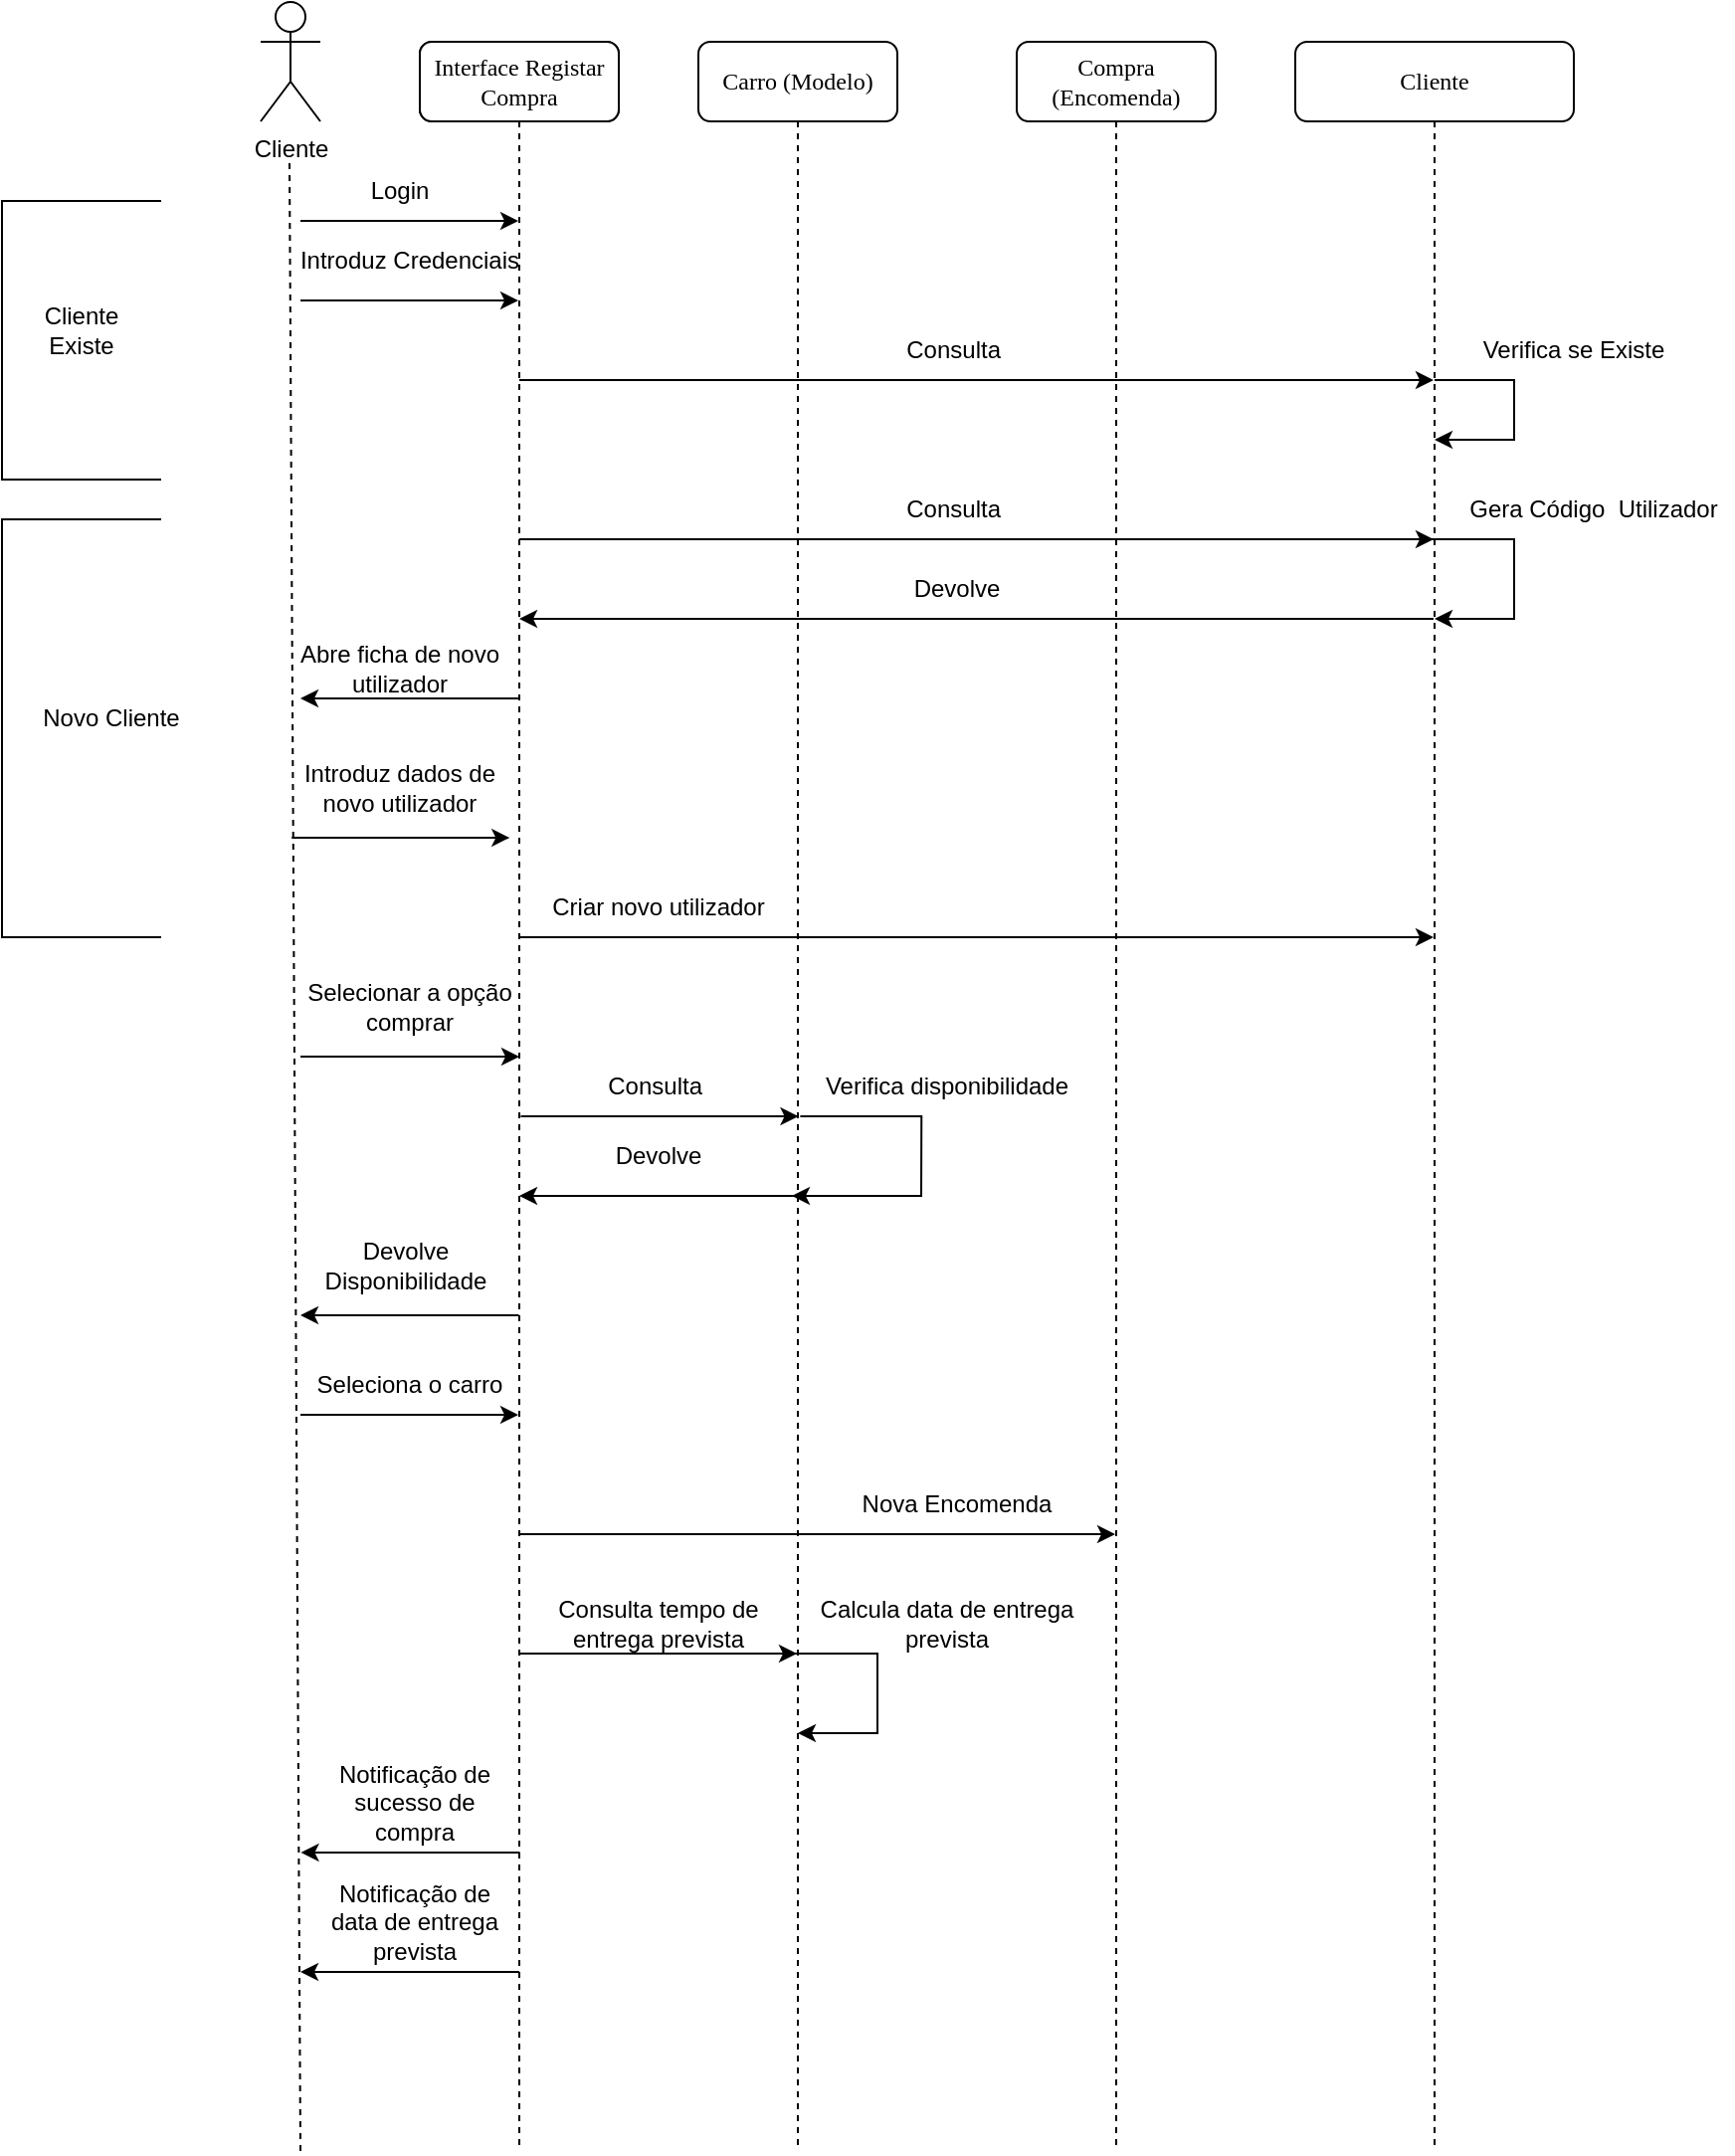 <mxfile version="20.5.3" type="device"><diagram name="Page-1" id="13e1069c-82ec-6db2-03f1-153e76fe0fe0"><mxGraphModel dx="1038" dy="1331" grid="1" gridSize="10" guides="1" tooltips="1" connect="1" arrows="1" fold="1" page="1" pageScale="1" pageWidth="1100" pageHeight="850" background="none" math="0" shadow="0"><root><mxCell id="0"/><mxCell id="1" parent="0"/><mxCell id="7baba1c4bc27f4b0-2" value="Carro (Modelo)" style="shape=umlLifeline;perimeter=lifelinePerimeter;whiteSpace=wrap;html=1;container=1;collapsible=0;recursiveResize=0;outlineConnect=0;rounded=1;shadow=0;comic=0;labelBackgroundColor=none;strokeWidth=1;fontFamily=Verdana;fontSize=12;align=center;" parent="1" vertex="1"><mxGeometry x="470" y="-780" width="100" height="1060" as="geometry"/></mxCell><mxCell id="r2NWOrOh2OBLBsMCldKB-63" value="" style="endArrow=classic;html=1;rounded=0;" parent="7baba1c4bc27f4b0-2" edge="1"><mxGeometry width="50" height="50" relative="1" as="geometry"><mxPoint x="51.201" y="540.0" as="sourcePoint"/><mxPoint x="47" y="580" as="targetPoint"/><Array as="points"><mxPoint x="72.13" y="540"/><mxPoint x="112.13" y="540"/><mxPoint x="112" y="580"/></Array></mxGeometry></mxCell><mxCell id="m33ND-UWbe0_-mWBOn91-1" value="" style="endArrow=classic;html=1;rounded=0;" parent="7baba1c4bc27f4b0-2" edge="1"><mxGeometry width="50" height="50" relative="1" as="geometry"><mxPoint x="50" y="580" as="sourcePoint"/><mxPoint x="-90" y="580" as="targetPoint"/></mxGeometry></mxCell><mxCell id="7baba1c4bc27f4b0-3" value="Compra (Encomenda)" style="shape=umlLifeline;perimeter=lifelinePerimeter;whiteSpace=wrap;html=1;container=1;collapsible=0;recursiveResize=0;outlineConnect=0;rounded=1;shadow=0;comic=0;labelBackgroundColor=none;strokeWidth=1;fontFamily=Verdana;fontSize=12;align=center;" parent="1" vertex="1"><mxGeometry x="630" y="-780" width="100" height="1060" as="geometry"/></mxCell><mxCell id="r2NWOrOh2OBLBsMCldKB-49" value="" style="endArrow=classic;html=1;rounded=0;" parent="7baba1c4bc27f4b0-3" target="7baba1c4bc27f4b0-4" edge="1"><mxGeometry width="50" height="50" relative="1" as="geometry"><mxPoint x="-250" y="250" as="sourcePoint"/><mxPoint x="189.5" y="250" as="targetPoint"/></mxGeometry></mxCell><mxCell id="r2NWOrOh2OBLBsMCldKB-50" value="Consulta&amp;nbsp;" style="text;html=1;strokeColor=none;fillColor=none;align=center;verticalAlign=middle;whiteSpace=wrap;rounded=0;" parent="7baba1c4bc27f4b0-3" vertex="1"><mxGeometry x="-100" y="220" width="140" height="30" as="geometry"/></mxCell><mxCell id="r2NWOrOh2OBLBsMCldKB-51" value="" style="endArrow=classic;html=1;rounded=0;" parent="7baba1c4bc27f4b0-3" target="7baba1c4bc27f4b0-4" edge="1"><mxGeometry width="50" height="50" relative="1" as="geometry"><mxPoint x="189.071" y="250" as="sourcePoint"/><mxPoint x="189.071" y="280" as="targetPoint"/><Array as="points"><mxPoint x="210" y="250"/><mxPoint x="250" y="250"/><mxPoint x="250" y="290"/></Array></mxGeometry></mxCell><mxCell id="7baba1c4bc27f4b0-4" value="Cliente" style="shape=umlLifeline;perimeter=lifelinePerimeter;whiteSpace=wrap;html=1;container=1;collapsible=0;recursiveResize=0;outlineConnect=0;rounded=1;shadow=0;comic=0;labelBackgroundColor=none;strokeWidth=1;fontFamily=Verdana;fontSize=12;align=center;" parent="1" vertex="1"><mxGeometry x="770" y="-780" width="140" height="1060" as="geometry"/></mxCell><mxCell id="7baba1c4bc27f4b0-8" value="Leitor" style="shape=umlLifeline;perimeter=lifelinePerimeter;whiteSpace=wrap;html=1;container=1;collapsible=0;recursiveResize=0;outlineConnect=0;rounded=1;shadow=0;comic=0;labelBackgroundColor=none;strokeWidth=1;fontFamily=Verdana;fontSize=12;align=center;" parent="1" vertex="1"><mxGeometry x="330" y="-780" width="100" height="580" as="geometry"/></mxCell><mxCell id="r2NWOrOh2OBLBsMCldKB-1" value="Cliente" style="shape=umlActor;verticalLabelPosition=bottom;verticalAlign=top;html=1;outlineConnect=0;" parent="1" vertex="1"><mxGeometry x="250" y="-800" width="30" height="60" as="geometry"/></mxCell><mxCell id="r2NWOrOh2OBLBsMCldKB-5" value="Interface Registar Compra" style="shape=umlLifeline;perimeter=lifelinePerimeter;whiteSpace=wrap;html=1;container=1;collapsible=0;recursiveResize=0;outlineConnect=0;rounded=1;shadow=0;comic=0;labelBackgroundColor=none;strokeWidth=1;fontFamily=Verdana;fontSize=12;align=center;" parent="1" vertex="1"><mxGeometry x="330" y="-780" width="100" height="1060" as="geometry"/></mxCell><mxCell id="r2NWOrOh2OBLBsMCldKB-10" value="Login" style="text;html=1;strokeColor=none;fillColor=none;align=center;verticalAlign=middle;whiteSpace=wrap;rounded=0;" parent="r2NWOrOh2OBLBsMCldKB-5" vertex="1"><mxGeometry x="-40" y="60" width="60" height="30" as="geometry"/></mxCell><mxCell id="r2NWOrOh2OBLBsMCldKB-57" value="Abre ficha de novo utilizador" style="text;html=1;strokeColor=none;fillColor=none;align=center;verticalAlign=middle;whiteSpace=wrap;rounded=0;" parent="r2NWOrOh2OBLBsMCldKB-5" vertex="1"><mxGeometry x="-80" y="300" width="140" height="30" as="geometry"/></mxCell><mxCell id="r2NWOrOh2OBLBsMCldKB-65" value="" style="endArrow=classic;html=1;rounded=0;" parent="r2NWOrOh2OBLBsMCldKB-5" edge="1"><mxGeometry width="50" height="50" relative="1" as="geometry"><mxPoint x="-64.38" y="400.0" as="sourcePoint"/><mxPoint x="45.12" y="400.0" as="targetPoint"/></mxGeometry></mxCell><mxCell id="r2NWOrOh2OBLBsMCldKB-66" value="Introduz dados de novo utilizador" style="text;html=1;strokeColor=none;fillColor=none;align=center;verticalAlign=middle;whiteSpace=wrap;rounded=0;" parent="r2NWOrOh2OBLBsMCldKB-5" vertex="1"><mxGeometry x="-60" y="360" width="100" height="30" as="geometry"/></mxCell><mxCell id="r2NWOrOh2OBLBsMCldKB-74" value="" style="endArrow=classic;html=1;rounded=0;" parent="r2NWOrOh2OBLBsMCldKB-5" edge="1"><mxGeometry width="50" height="50" relative="1" as="geometry"><mxPoint x="49.75" y="640" as="sourcePoint"/><mxPoint x="-60" y="640" as="targetPoint"/></mxGeometry></mxCell><mxCell id="r2NWOrOh2OBLBsMCldKB-15" value="Seleciona o carro" style="text;html=1;strokeColor=none;fillColor=none;align=center;verticalAlign=middle;whiteSpace=wrap;rounded=0;" parent="r2NWOrOh2OBLBsMCldKB-5" vertex="1"><mxGeometry x="-60" y="660" width="110.25" height="30" as="geometry"/></mxCell><mxCell id="r2NWOrOh2OBLBsMCldKB-58" value="" style="endArrow=classic;html=1;rounded=0;exitX=0;exitY=1;exitDx=0;exitDy=0;" parent="r2NWOrOh2OBLBsMCldKB-5" source="r2NWOrOh2OBLBsMCldKB-15" target="r2NWOrOh2OBLBsMCldKB-5" edge="1"><mxGeometry width="50" height="50" relative="1" as="geometry"><mxPoint x="-54.87" y="720" as="sourcePoint"/><mxPoint x="52.51" y="720" as="targetPoint"/></mxGeometry></mxCell><mxCell id="r2NWOrOh2OBLBsMCldKB-37" value="" style="endArrow=classic;html=1;rounded=0;" parent="r2NWOrOh2OBLBsMCldKB-5" edge="1"><mxGeometry width="50" height="50" relative="1" as="geometry"><mxPoint x="50.251" y="910" as="sourcePoint"/><mxPoint x="-59.75" y="910" as="targetPoint"/><Array as="points"/></mxGeometry></mxCell><mxCell id="gsoLwcL-x3QikOKI3JAA-7" value="" style="endArrow=classic;html=1;rounded=0;" parent="r2NWOrOh2OBLBsMCldKB-5" target="7baba1c4bc27f4b0-2" edge="1"><mxGeometry width="50" height="50" relative="1" as="geometry"><mxPoint x="50.25" y="810" as="sourcePoint"/><mxPoint x="100.25" y="760" as="targetPoint"/></mxGeometry></mxCell><mxCell id="gsoLwcL-x3QikOKI3JAA-11" value="" style="endArrow=classic;html=1;rounded=0;" parent="r2NWOrOh2OBLBsMCldKB-5" edge="1"><mxGeometry width="50" height="50" relative="1" as="geometry"><mxPoint x="50" y="970" as="sourcePoint"/><mxPoint x="-60" y="970" as="targetPoint"/></mxGeometry></mxCell><mxCell id="r2NWOrOh2OBLBsMCldKB-8" value="" style="endArrow=none;dashed=1;html=1;rounded=0;" parent="1" edge="1"><mxGeometry width="50" height="50" relative="1" as="geometry"><mxPoint x="270" y="280" as="sourcePoint"/><mxPoint x="264.5" y="-720" as="targetPoint"/></mxGeometry></mxCell><mxCell id="r2NWOrOh2OBLBsMCldKB-9" value="" style="endArrow=classic;html=1;rounded=0;" parent="1" target="r2NWOrOh2OBLBsMCldKB-5" edge="1"><mxGeometry width="50" height="50" relative="1" as="geometry"><mxPoint x="270" y="-690" as="sourcePoint"/><mxPoint x="320" y="-740" as="targetPoint"/></mxGeometry></mxCell><mxCell id="r2NWOrOh2OBLBsMCldKB-29" value="Nova Encomenda" style="text;html=1;strokeColor=none;fillColor=none;align=center;verticalAlign=middle;whiteSpace=wrap;rounded=0;" parent="1" vertex="1"><mxGeometry x="540" y="-60" width="120" height="30" as="geometry"/></mxCell><mxCell id="r2NWOrOh2OBLBsMCldKB-13" value="Selecionar a opção comprar" style="text;html=1;strokeColor=none;fillColor=none;align=center;verticalAlign=middle;whiteSpace=wrap;rounded=0;" parent="1" vertex="1"><mxGeometry x="250" y="-310" width="150" height="30" as="geometry"/></mxCell><mxCell id="r2NWOrOh2OBLBsMCldKB-38" value="" style="endArrow=classic;html=1;rounded=0;" parent="1" target="r2NWOrOh2OBLBsMCldKB-5" edge="1"><mxGeometry width="50" height="50" relative="1" as="geometry"><mxPoint x="270" y="-650" as="sourcePoint"/><mxPoint x="640" y="-590" as="targetPoint"/></mxGeometry></mxCell><mxCell id="r2NWOrOh2OBLBsMCldKB-39" value="Introduz Credenciais" style="text;html=1;strokeColor=none;fillColor=none;align=center;verticalAlign=middle;whiteSpace=wrap;rounded=0;" parent="1" vertex="1"><mxGeometry x="261.18" y="-680" width="127.63" height="20" as="geometry"/></mxCell><mxCell id="r2NWOrOh2OBLBsMCldKB-41" value="" style="endArrow=classic;html=1;rounded=0;" parent="1" target="7baba1c4bc27f4b0-4" edge="1"><mxGeometry width="50" height="50" relative="1" as="geometry"><mxPoint x="380" y="-610" as="sourcePoint"/><mxPoint x="679.5" y="-610" as="targetPoint"/></mxGeometry></mxCell><mxCell id="r2NWOrOh2OBLBsMCldKB-42" value="Consulta&amp;nbsp;" style="text;html=1;strokeColor=none;fillColor=none;align=center;verticalAlign=middle;whiteSpace=wrap;rounded=0;" parent="1" vertex="1"><mxGeometry x="530" y="-640" width="140" height="30" as="geometry"/></mxCell><mxCell id="r2NWOrOh2OBLBsMCldKB-43" value="" style="endArrow=classic;html=1;rounded=0;" parent="1" source="7baba1c4bc27f4b0-4" target="7baba1c4bc27f4b0-4" edge="1"><mxGeometry width="50" height="50" relative="1" as="geometry"><mxPoint x="590" y="-540" as="sourcePoint"/><mxPoint x="890" y="-480" as="targetPoint"/><Array as="points"><mxPoint x="840" y="-610"/><mxPoint x="880" y="-610"/><mxPoint x="880" y="-580"/></Array></mxGeometry></mxCell><mxCell id="r2NWOrOh2OBLBsMCldKB-44" value="Verifica se Existe" style="text;html=1;strokeColor=none;fillColor=none;align=center;verticalAlign=middle;whiteSpace=wrap;rounded=0;" parent="1" vertex="1"><mxGeometry x="840" y="-640" width="140" height="30" as="geometry"/></mxCell><mxCell id="r2NWOrOh2OBLBsMCldKB-53" value="" style="endArrow=classic;html=1;rounded=0;" parent="1" source="7baba1c4bc27f4b0-4" target="r2NWOrOh2OBLBsMCldKB-5" edge="1"><mxGeometry width="50" height="50" relative="1" as="geometry"><mxPoint x="830" y="-490" as="sourcePoint"/><mxPoint x="640" y="-440" as="targetPoint"/><Array as="points"><mxPoint x="720" y="-490"/><mxPoint x="580" y="-490"/></Array></mxGeometry></mxCell><mxCell id="r2NWOrOh2OBLBsMCldKB-54" value="Devolve" style="text;html=1;strokeColor=none;fillColor=none;align=center;verticalAlign=middle;whiteSpace=wrap;rounded=0;" parent="1" vertex="1"><mxGeometry x="530" y="-520" width="140" height="30" as="geometry"/></mxCell><mxCell id="r2NWOrOh2OBLBsMCldKB-56" value="" style="endArrow=classic;html=1;rounded=0;" parent="1" source="r2NWOrOh2OBLBsMCldKB-5" edge="1"><mxGeometry width="50" height="50" relative="1" as="geometry"><mxPoint x="300" y="-430" as="sourcePoint"/><mxPoint x="270" y="-450" as="targetPoint"/></mxGeometry></mxCell><mxCell id="r2NWOrOh2OBLBsMCldKB-52" value="Gera Código&amp;nbsp; Utilizador" style="text;html=1;strokeColor=none;fillColor=none;align=center;verticalAlign=middle;whiteSpace=wrap;rounded=0;" parent="1" vertex="1"><mxGeometry x="850" y="-560" width="140" height="30" as="geometry"/></mxCell><mxCell id="r2NWOrOh2OBLBsMCldKB-67" value="" style="endArrow=classic;html=1;rounded=0;" parent="1" target="7baba1c4bc27f4b0-4" edge="1"><mxGeometry width="50" height="50" relative="1" as="geometry"><mxPoint x="380" y="-330" as="sourcePoint"/><mxPoint x="489.5" y="-340.0" as="targetPoint"/><Array as="points"><mxPoint x="420" y="-330"/></Array></mxGeometry></mxCell><mxCell id="r2NWOrOh2OBLBsMCldKB-61" value="" style="endArrow=classic;html=1;rounded=0;" parent="1" edge="1"><mxGeometry width="50" height="50" relative="1" as="geometry"><mxPoint x="380.75" y="-240" as="sourcePoint"/><mxPoint x="520.25" y="-240" as="targetPoint"/></mxGeometry></mxCell><mxCell id="r2NWOrOh2OBLBsMCldKB-62" value="Consulta&amp;nbsp;" style="text;html=1;strokeColor=none;fillColor=none;align=center;verticalAlign=middle;whiteSpace=wrap;rounded=0;" parent="1" vertex="1"><mxGeometry x="380.25" y="-270" width="140" height="30" as="geometry"/></mxCell><mxCell id="r2NWOrOh2OBLBsMCldKB-64" value="Verifica disponibilidade" style="text;html=1;strokeColor=none;fillColor=none;align=center;verticalAlign=middle;whiteSpace=wrap;rounded=0;" parent="1" vertex="1"><mxGeometry x="525.13" y="-270" width="140" height="30" as="geometry"/></mxCell><mxCell id="r2NWOrOh2OBLBsMCldKB-12" value="" style="endArrow=classic;html=1;rounded=0;" parent="1" edge="1"><mxGeometry width="50" height="50" relative="1" as="geometry"><mxPoint x="270" y="-270" as="sourcePoint"/><mxPoint x="380" y="-270" as="targetPoint"/></mxGeometry></mxCell><mxCell id="r2NWOrOh2OBLBsMCldKB-73" value="Devolve Disponibilidade" style="text;html=1;strokeColor=none;fillColor=none;align=center;verticalAlign=middle;whiteSpace=wrap;rounded=0;" parent="1" vertex="1"><mxGeometry x="275.13" y="-180" width="96.19" height="30" as="geometry"/></mxCell><mxCell id="m33ND-UWbe0_-mWBOn91-2" value="Devolve" style="text;html=1;strokeColor=none;fillColor=none;align=center;verticalAlign=middle;whiteSpace=wrap;rounded=0;" parent="1" vertex="1"><mxGeometry x="410.25" y="-230" width="80" height="20" as="geometry"/></mxCell><mxCell id="r2NWOrOh2OBLBsMCldKB-34" value="" style="endArrow=classic;html=1;rounded=0;" parent="1" edge="1"><mxGeometry width="50" height="50" relative="1" as="geometry"><mxPoint x="380" y="-30" as="sourcePoint"/><mxPoint x="679.5" y="-30" as="targetPoint"/></mxGeometry></mxCell><mxCell id="r2NWOrOh2OBLBsMCldKB-68" value="Criar novo utilizador" style="text;html=1;strokeColor=none;fillColor=none;align=center;verticalAlign=middle;whiteSpace=wrap;rounded=0;" parent="1" vertex="1"><mxGeometry x="380" y="-360" width="140" height="30" as="geometry"/></mxCell><mxCell id="oSpU9UA0CJIg-igsNUTh-1" value="Cliente Existe" style="text;html=1;strokeColor=none;fillColor=none;align=center;verticalAlign=middle;whiteSpace=wrap;rounded=0;" parent="1" vertex="1"><mxGeometry x="130" y="-650" width="60" height="30" as="geometry"/></mxCell><mxCell id="oSpU9UA0CJIg-igsNUTh-2" value="" style="endArrow=none;html=1;rounded=0;" parent="1" edge="1"><mxGeometry width="50" height="50" relative="1" as="geometry"><mxPoint x="200" y="-700" as="sourcePoint"/><mxPoint x="200" y="-560" as="targetPoint"/><Array as="points"><mxPoint x="120" y="-700"/><mxPoint x="120" y="-560"/></Array></mxGeometry></mxCell><mxCell id="oSpU9UA0CJIg-igsNUTh-3" value="" style="endArrow=none;html=1;rounded=0;" parent="1" edge="1"><mxGeometry width="50" height="50" relative="1" as="geometry"><mxPoint x="200" y="-540" as="sourcePoint"/><mxPoint x="200" y="-330" as="targetPoint"/><Array as="points"><mxPoint x="120" y="-540"/><mxPoint x="120" y="-330"/><mxPoint x="160" y="-330"/></Array></mxGeometry></mxCell><mxCell id="oSpU9UA0CJIg-igsNUTh-4" value="Novo Cliente" style="text;html=1;strokeColor=none;fillColor=none;align=center;verticalAlign=middle;whiteSpace=wrap;rounded=0;" parent="1" vertex="1"><mxGeometry x="130" y="-455" width="90" height="30" as="geometry"/></mxCell><mxCell id="gsoLwcL-x3QikOKI3JAA-6" value="Consulta tempo de entrega prevista" style="text;html=1;strokeColor=none;fillColor=none;align=center;verticalAlign=middle;whiteSpace=wrap;rounded=0;" parent="1" vertex="1"><mxGeometry x="385" width="130" height="30" as="geometry"/></mxCell><mxCell id="r2NWOrOh2OBLBsMCldKB-22" value="Notificação de sucesso de compra" style="text;html=1;strokeColor=none;fillColor=none;align=center;verticalAlign=middle;whiteSpace=wrap;rounded=0;" parent="1" vertex="1"><mxGeometry x="283.95" y="90" width="87.37" height="30" as="geometry"/></mxCell><mxCell id="gsoLwcL-x3QikOKI3JAA-9" value="" style="endArrow=classic;html=1;rounded=0;" parent="1" target="7baba1c4bc27f4b0-2" edge="1"><mxGeometry width="50" height="50" relative="1" as="geometry"><mxPoint x="509.071" y="30" as="sourcePoint"/><mxPoint x="529.324" y="70" as="targetPoint"/><Array as="points"><mxPoint x="530" y="30"/><mxPoint x="560" y="30"/><mxPoint x="560" y="40"/><mxPoint x="560" y="70"/></Array></mxGeometry></mxCell><mxCell id="gsoLwcL-x3QikOKI3JAA-10" value="Calcula data de entrega&lt;br&gt;prevista" style="text;html=1;strokeColor=none;fillColor=none;align=center;verticalAlign=middle;whiteSpace=wrap;rounded=0;" parent="1" vertex="1"><mxGeometry x="530" width="130" height="30" as="geometry"/></mxCell><mxCell id="gsoLwcL-x3QikOKI3JAA-12" value="Notificação de data de entrega prevista" style="text;html=1;strokeColor=none;fillColor=none;align=center;verticalAlign=middle;whiteSpace=wrap;rounded=0;" parent="1" vertex="1"><mxGeometry x="283.95" y="150" width="87.37" height="30" as="geometry"/></mxCell></root></mxGraphModel></diagram></mxfile>